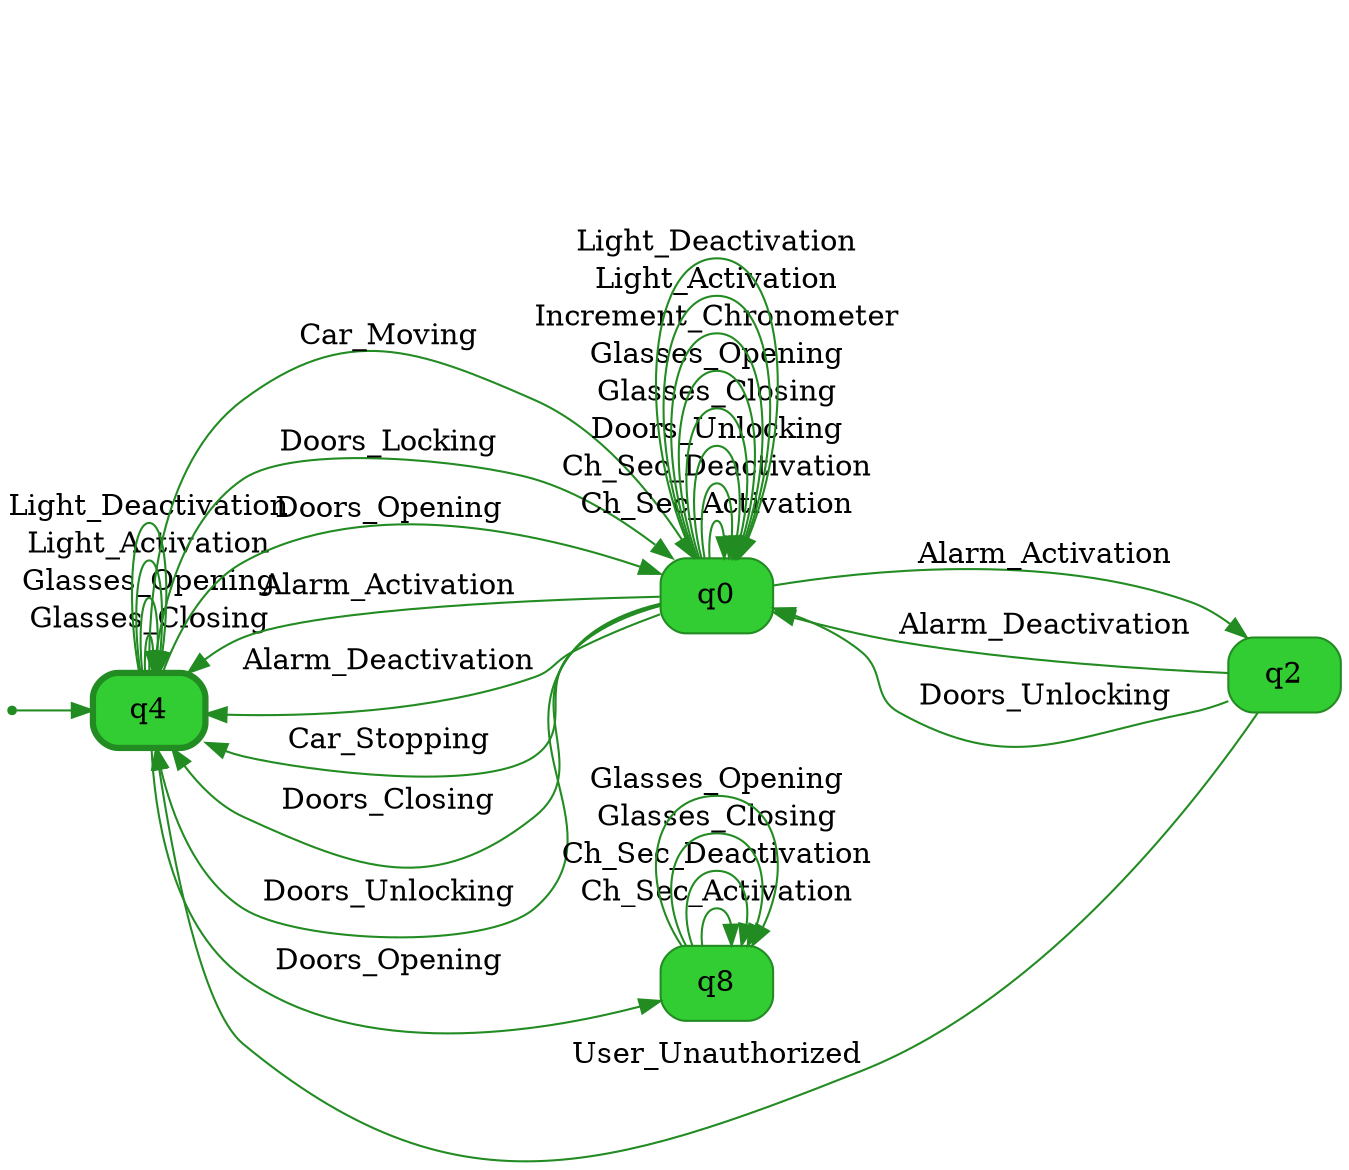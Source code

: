 digraph g {

	rankdir="LR"

	__invisible__[shape="point", color="forestgreen"]
	q4[label="q4", shape="box", style="rounded, filled", color="forestgreen", fillcolor="limegreen", penwidth=3] // Initial
	q0[label="q0", shape="box", style="rounded, filled", color="forestgreen", fillcolor="limegreen"]
	q2[label="q2", shape="box", style="rounded, filled", color="forestgreen", fillcolor="limegreen"]
	q8[label="q8", shape="box", style="rounded, filled", color="forestgreen", fillcolor="limegreen"]

	__invisible__ -> q4[color="forestgreen"]
	q4 -> q4[label="Glasses_Closing", color="forestgreen"]
	q4 -> q4[label="Glasses_Opening", color="forestgreen"]
	q4 -> q4[label="Light_Activation", color="forestgreen"]
	q4 -> q4[label="Light_Deactivation", color="forestgreen"]
	q4 -> q0[label="Car_Moving", color="forestgreen"]
	q0 -> q0[label="Ch_Sec_Activation", color="forestgreen"]
	q0 -> q0[label="Ch_Sec_Deactivation", color="forestgreen"]
	q0 -> q0[label="Doors_Unlocking", color="forestgreen"]
	q0 -> q0[label="Glasses_Closing", color="forestgreen"]
	q0 -> q0[label="Glasses_Opening", color="forestgreen"]
	q0 -> q0[label="Increment_Chronometer", color="forestgreen"]
	q0 -> q0[label="Light_Activation", color="forestgreen"]
	q0 -> q0[label="Light_Deactivation", color="forestgreen"]
	q0 -> q2[label="Alarm_Activation", color="forestgreen"]
	q2 -> q0[label="Alarm_Deactivation", color="forestgreen"]
	q2 -> q0[label="Doors_Unlocking", color="forestgreen"]
	q2 -> q4[label="User_Unauthorized", color="forestgreen"]
	q0 -> q4[label="Alarm_Activation", color="forestgreen"]
	q0 -> q4[label="Alarm_Deactivation", color="forestgreen"]
	q0 -> q4[label="Car_Stopping", color="forestgreen"]
	q0 -> q4[label="Doors_Closing", color="forestgreen"]
	q0 -> q4[label="Doors_Unlocking", color="forestgreen"]
	q4 -> q0[label="Doors_Locking", color="forestgreen"]
	q4 -> q0[label="Doors_Opening", color="forestgreen"]
	q4 -> q8[label="Doors_Opening", color="forestgreen"]
	q8 -> q8[label="Ch_Sec_Activation", color="forestgreen"]
	q8 -> q8[label="Ch_Sec_Deactivation", color="forestgreen"]
	q8 -> q8[label="Glasses_Closing", color="forestgreen"]
	q8 -> q8[label="Glasses_Opening", color="forestgreen"]

}
